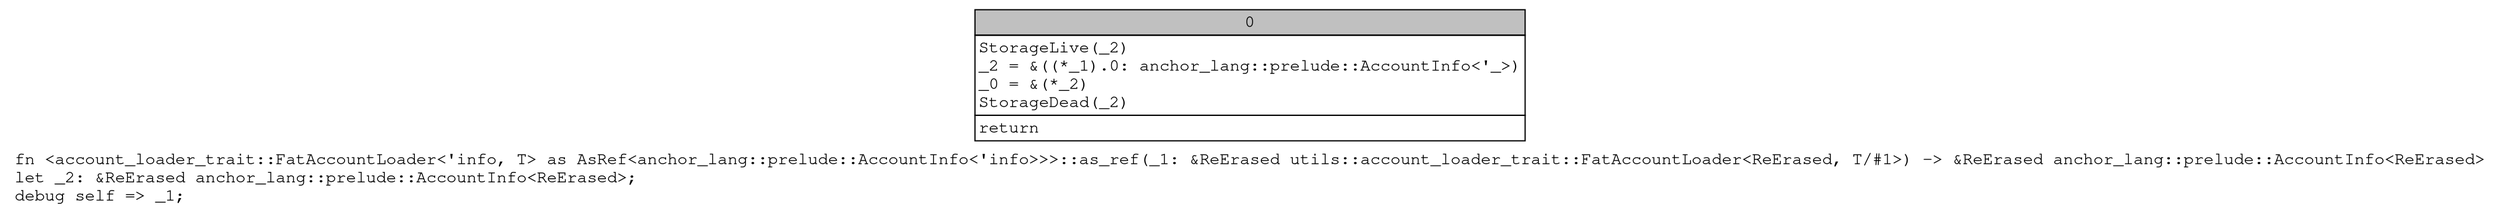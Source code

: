 digraph Mir_0_2155 {
    graph [fontname="Courier, monospace"];
    node [fontname="Courier, monospace"];
    edge [fontname="Courier, monospace"];
    label=<fn &lt;account_loader_trait::FatAccountLoader&lt;'info, T&gt; as AsRef&lt;anchor_lang::prelude::AccountInfo&lt;'info&gt;&gt;&gt;::as_ref(_1: &amp;ReErased utils::account_loader_trait::FatAccountLoader&lt;ReErased, T/#1&gt;) -&gt; &amp;ReErased anchor_lang::prelude::AccountInfo&lt;ReErased&gt;<br align="left"/>let _2: &amp;ReErased anchor_lang::prelude::AccountInfo&lt;ReErased&gt;;<br align="left"/>debug self =&gt; _1;<br align="left"/>>;
    bb0__0_2155 [shape="none", label=<<table border="0" cellborder="1" cellspacing="0"><tr><td bgcolor="gray" align="center" colspan="1">0</td></tr><tr><td align="left" balign="left">StorageLive(_2)<br/>_2 = &amp;((*_1).0: anchor_lang::prelude::AccountInfo&lt;'_&gt;)<br/>_0 = &amp;(*_2)<br/>StorageDead(_2)<br/></td></tr><tr><td align="left">return</td></tr></table>>];
}
